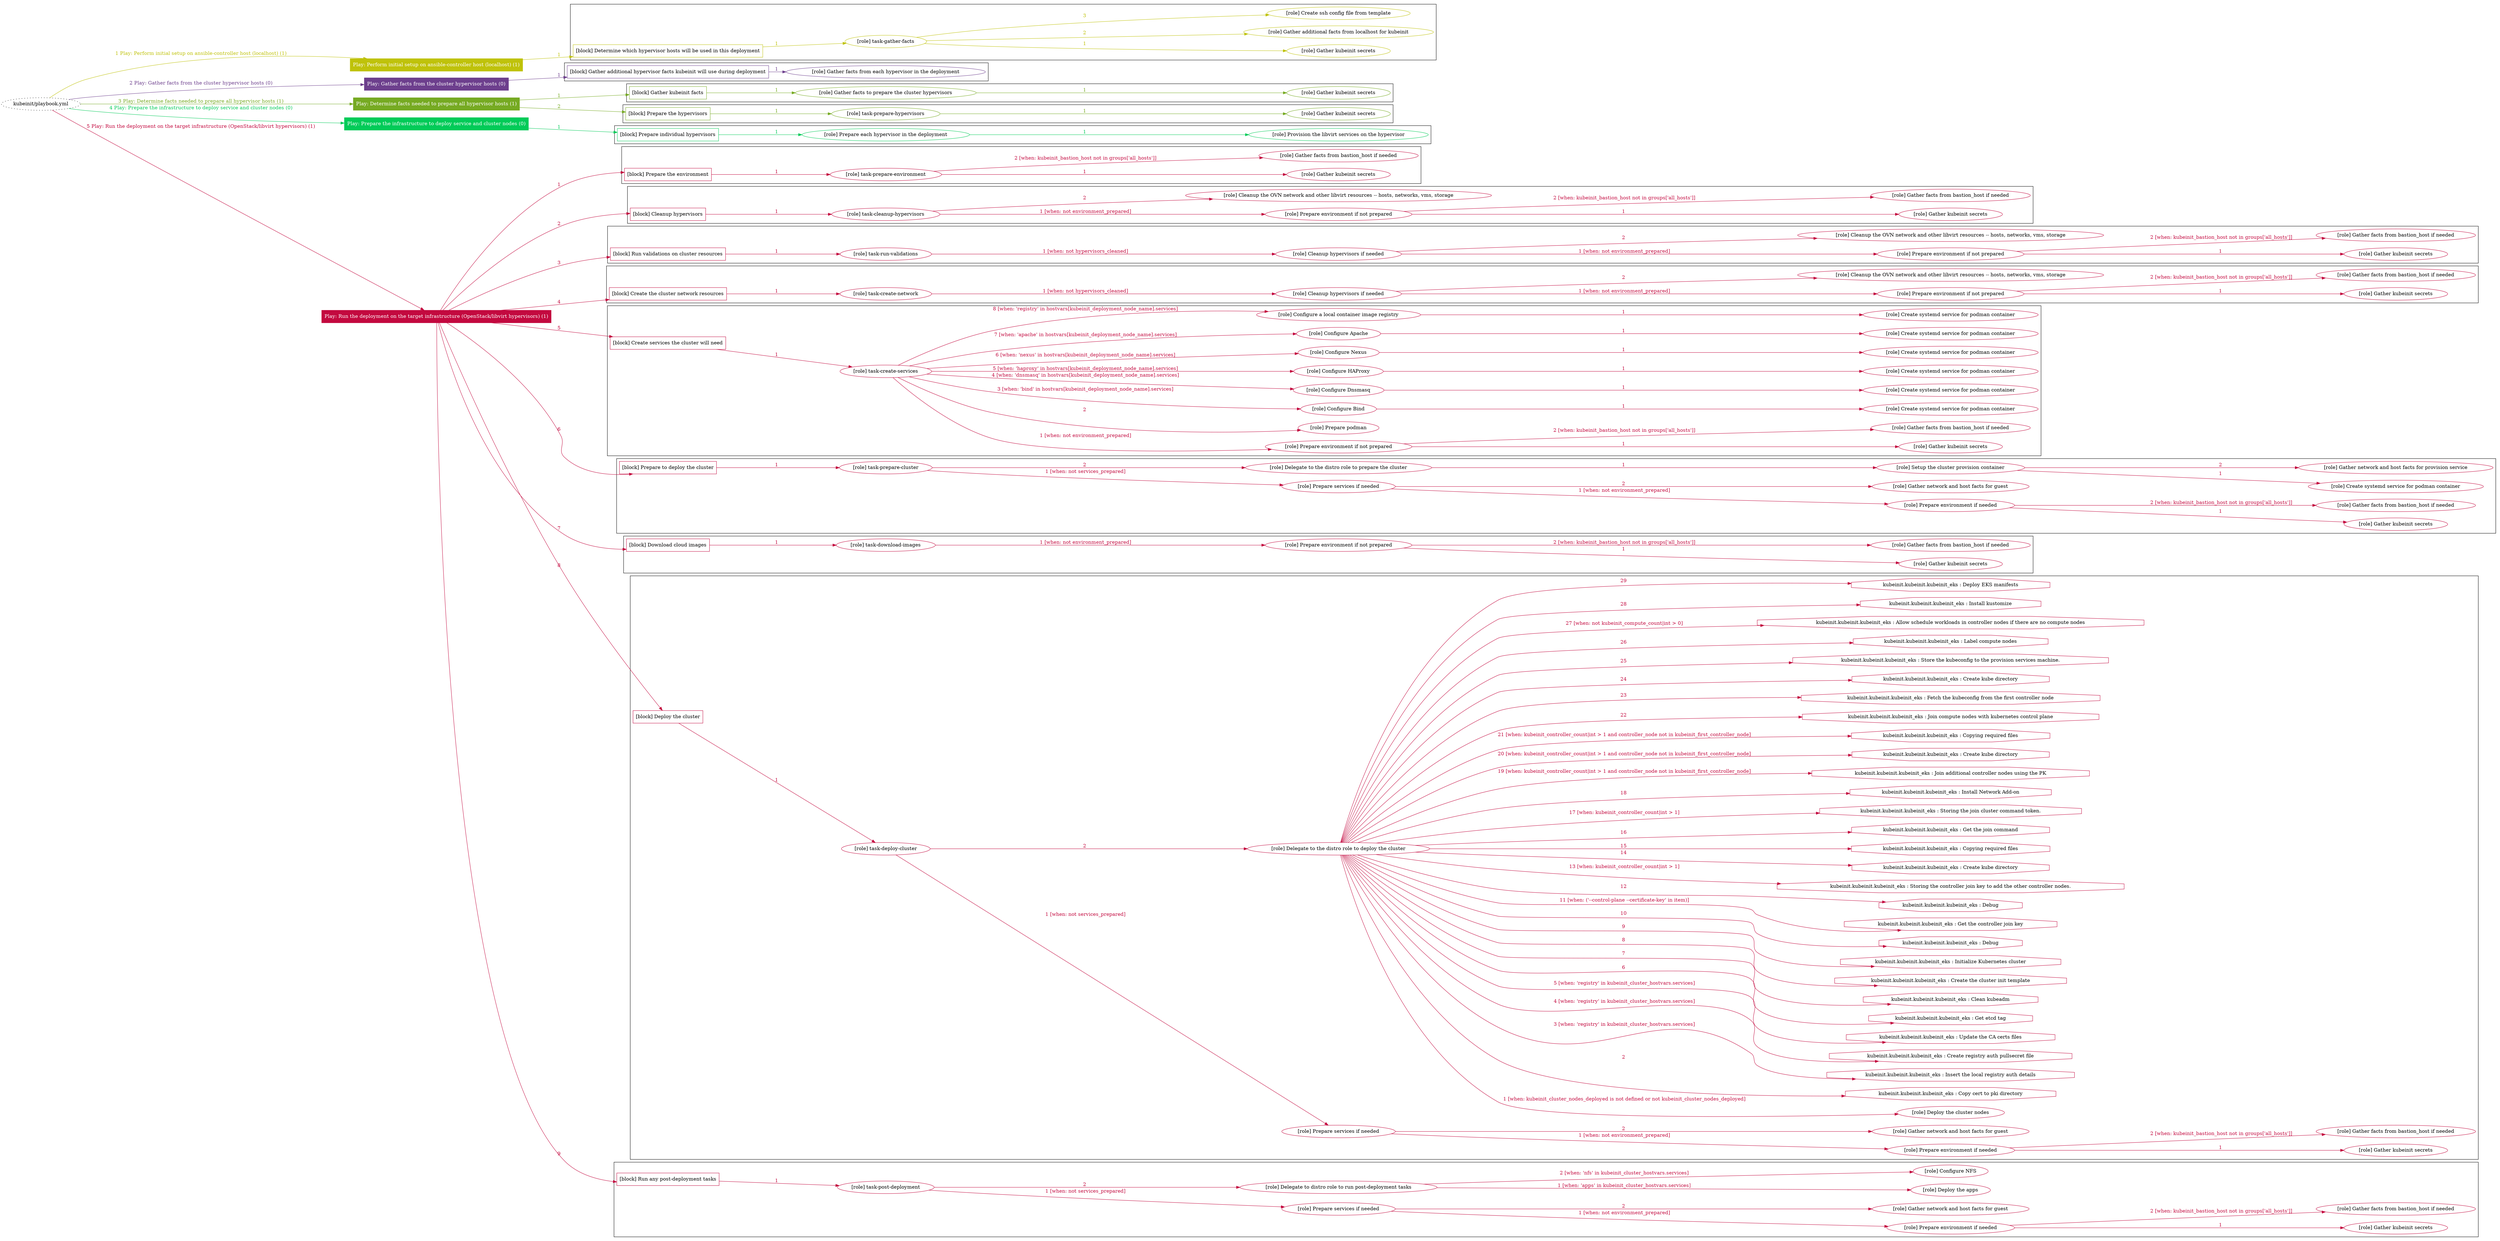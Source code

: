 digraph {
	graph [concentrate=true ordering=in rankdir=LR ratio=fill]
	edge [esep=5 sep=10]
	"kubeinit/playbook.yml" [URL="/home/runner/work/kubeinit/kubeinit/kubeinit/playbook.yml" id=playbook_1365c597 style=dotted]
	"kubeinit/playbook.yml" -> play_0b2016b4 [label="1 Play: Perform initial setup on ansible-controller host (localhost) (1)" color="#bfc20a" fontcolor="#bfc20a" id=edge_play_0b2016b4 labeltooltip="1 Play: Perform initial setup on ansible-controller host (localhost) (1)" tooltip="1 Play: Perform initial setup on ansible-controller host (localhost) (1)"]
	subgraph "Play: Perform initial setup on ansible-controller host (localhost) (1)" {
		play_0b2016b4 [label="Play: Perform initial setup on ansible-controller host (localhost) (1)" URL="/home/runner/work/kubeinit/kubeinit/kubeinit/playbook.yml" color="#bfc20a" fontcolor="#ffffff" id=play_0b2016b4 shape=box style=filled tooltip=localhost]
		play_0b2016b4 -> block_17b3330f [label=1 color="#bfc20a" fontcolor="#bfc20a" id=edge_block_17b3330f labeltooltip=1 tooltip=1]
		subgraph cluster_block_17b3330f {
			block_17b3330f [label="[block] Determine which hypervisor hosts will be used in this deployment" URL="/home/runner/work/kubeinit/kubeinit/kubeinit/playbook.yml" color="#bfc20a" id=block_17b3330f labeltooltip="Determine which hypervisor hosts will be used in this deployment" shape=box tooltip="Determine which hypervisor hosts will be used in this deployment"]
			block_17b3330f -> role_49c96821 [label="1 " color="#bfc20a" fontcolor="#bfc20a" id=edge_role_49c96821 labeltooltip="1 " tooltip="1 "]
			subgraph "task-gather-facts" {
				role_49c96821 [label="[role] task-gather-facts" URL="/home/runner/work/kubeinit/kubeinit/kubeinit/playbook.yml" color="#bfc20a" id=role_49c96821 tooltip="task-gather-facts"]
				role_49c96821 -> role_4538c03b [label="1 " color="#bfc20a" fontcolor="#bfc20a" id=edge_role_4538c03b labeltooltip="1 " tooltip="1 "]
				subgraph "Gather kubeinit secrets" {
					role_4538c03b [label="[role] Gather kubeinit secrets" URL="/home/runner/.ansible/collections/ansible_collections/kubeinit/kubeinit/roles/kubeinit_prepare/tasks/build_hypervisors_group.yml" color="#bfc20a" id=role_4538c03b tooltip="Gather kubeinit secrets"]
				}
				role_49c96821 -> role_23ed37e8 [label="2 " color="#bfc20a" fontcolor="#bfc20a" id=edge_role_23ed37e8 labeltooltip="2 " tooltip="2 "]
				subgraph "Gather additional facts from localhost for kubeinit" {
					role_23ed37e8 [label="[role] Gather additional facts from localhost for kubeinit" URL="/home/runner/.ansible/collections/ansible_collections/kubeinit/kubeinit/roles/kubeinit_prepare/tasks/build_hypervisors_group.yml" color="#bfc20a" id=role_23ed37e8 tooltip="Gather additional facts from localhost for kubeinit"]
				}
				role_49c96821 -> role_6bc95e35 [label="3 " color="#bfc20a" fontcolor="#bfc20a" id=edge_role_6bc95e35 labeltooltip="3 " tooltip="3 "]
				subgraph "Create ssh config file from template" {
					role_6bc95e35 [label="[role] Create ssh config file from template" URL="/home/runner/.ansible/collections/ansible_collections/kubeinit/kubeinit/roles/kubeinit_prepare/tasks/build_hypervisors_group.yml" color="#bfc20a" id=role_6bc95e35 tooltip="Create ssh config file from template"]
				}
			}
		}
	}
	"kubeinit/playbook.yml" -> play_21faaec8 [label="2 Play: Gather facts from the cluster hypervisor hosts (0)" color="#6d3f8d" fontcolor="#6d3f8d" id=edge_play_21faaec8 labeltooltip="2 Play: Gather facts from the cluster hypervisor hosts (0)" tooltip="2 Play: Gather facts from the cluster hypervisor hosts (0)"]
	subgraph "Play: Gather facts from the cluster hypervisor hosts (0)" {
		play_21faaec8 [label="Play: Gather facts from the cluster hypervisor hosts (0)" URL="/home/runner/work/kubeinit/kubeinit/kubeinit/playbook.yml" color="#6d3f8d" fontcolor="#ffffff" id=play_21faaec8 shape=box style=filled tooltip="Play: Gather facts from the cluster hypervisor hosts (0)"]
		play_21faaec8 -> block_39b9abfe [label=1 color="#6d3f8d" fontcolor="#6d3f8d" id=edge_block_39b9abfe labeltooltip=1 tooltip=1]
		subgraph cluster_block_39b9abfe {
			block_39b9abfe [label="[block] Gather additional hypervisor facts kubeinit will use during deployment" URL="/home/runner/work/kubeinit/kubeinit/kubeinit/playbook.yml" color="#6d3f8d" id=block_39b9abfe labeltooltip="Gather additional hypervisor facts kubeinit will use during deployment" shape=box tooltip="Gather additional hypervisor facts kubeinit will use during deployment"]
			block_39b9abfe -> role_d5a4a6d8 [label="1 " color="#6d3f8d" fontcolor="#6d3f8d" id=edge_role_d5a4a6d8 labeltooltip="1 " tooltip="1 "]
			subgraph "Gather facts from each hypervisor in the deployment" {
				role_d5a4a6d8 [label="[role] Gather facts from each hypervisor in the deployment" URL="/home/runner/work/kubeinit/kubeinit/kubeinit/playbook.yml" color="#6d3f8d" id=role_d5a4a6d8 tooltip="Gather facts from each hypervisor in the deployment"]
			}
		}
	}
	"kubeinit/playbook.yml" -> play_82fff6fd [label="3 Play: Determine facts needed to prepare all hypervisor hosts (1)" color="#76aa22" fontcolor="#76aa22" id=edge_play_82fff6fd labeltooltip="3 Play: Determine facts needed to prepare all hypervisor hosts (1)" tooltip="3 Play: Determine facts needed to prepare all hypervisor hosts (1)"]
	subgraph "Play: Determine facts needed to prepare all hypervisor hosts (1)" {
		play_82fff6fd [label="Play: Determine facts needed to prepare all hypervisor hosts (1)" URL="/home/runner/work/kubeinit/kubeinit/kubeinit/playbook.yml" color="#76aa22" fontcolor="#ffffff" id=play_82fff6fd shape=box style=filled tooltip=localhost]
		play_82fff6fd -> block_5c2c9f23 [label=1 color="#76aa22" fontcolor="#76aa22" id=edge_block_5c2c9f23 labeltooltip=1 tooltip=1]
		subgraph cluster_block_5c2c9f23 {
			block_5c2c9f23 [label="[block] Gather kubeinit facts" URL="/home/runner/work/kubeinit/kubeinit/kubeinit/playbook.yml" color="#76aa22" id=block_5c2c9f23 labeltooltip="Gather kubeinit facts" shape=box tooltip="Gather kubeinit facts"]
			block_5c2c9f23 -> role_f600d09a [label="1 " color="#76aa22" fontcolor="#76aa22" id=edge_role_f600d09a labeltooltip="1 " tooltip="1 "]
			subgraph "Gather facts to prepare the cluster hypervisors" {
				role_f600d09a [label="[role] Gather facts to prepare the cluster hypervisors" URL="/home/runner/work/kubeinit/kubeinit/kubeinit/playbook.yml" color="#76aa22" id=role_f600d09a tooltip="Gather facts to prepare the cluster hypervisors"]
				role_f600d09a -> role_3d3fd4a8 [label="1 " color="#76aa22" fontcolor="#76aa22" id=edge_role_3d3fd4a8 labeltooltip="1 " tooltip="1 "]
				subgraph "Gather kubeinit secrets" {
					role_3d3fd4a8 [label="[role] Gather kubeinit secrets" URL="/home/runner/.ansible/collections/ansible_collections/kubeinit/kubeinit/roles/kubeinit_prepare/tasks/gather_kubeinit_facts.yml" color="#76aa22" id=role_3d3fd4a8 tooltip="Gather kubeinit secrets"]
				}
			}
		}
		play_82fff6fd -> block_76ce30d2 [label=2 color="#76aa22" fontcolor="#76aa22" id=edge_block_76ce30d2 labeltooltip=2 tooltip=2]
		subgraph cluster_block_76ce30d2 {
			block_76ce30d2 [label="[block] Prepare the hypervisors" URL="/home/runner/work/kubeinit/kubeinit/kubeinit/playbook.yml" color="#76aa22" id=block_76ce30d2 labeltooltip="Prepare the hypervisors" shape=box tooltip="Prepare the hypervisors"]
			block_76ce30d2 -> role_22f5763e [label="1 " color="#76aa22" fontcolor="#76aa22" id=edge_role_22f5763e labeltooltip="1 " tooltip="1 "]
			subgraph "task-prepare-hypervisors" {
				role_22f5763e [label="[role] task-prepare-hypervisors" URL="/home/runner/work/kubeinit/kubeinit/kubeinit/playbook.yml" color="#76aa22" id=role_22f5763e tooltip="task-prepare-hypervisors"]
				role_22f5763e -> role_570ef3c1 [label="1 " color="#76aa22" fontcolor="#76aa22" id=edge_role_570ef3c1 labeltooltip="1 " tooltip="1 "]
				subgraph "Gather kubeinit secrets" {
					role_570ef3c1 [label="[role] Gather kubeinit secrets" URL="/home/runner/.ansible/collections/ansible_collections/kubeinit/kubeinit/roles/kubeinit_prepare/tasks/gather_kubeinit_facts.yml" color="#76aa22" id=role_570ef3c1 tooltip="Gather kubeinit secrets"]
				}
			}
		}
	}
	"kubeinit/playbook.yml" -> play_4353465e [label="4 Play: Prepare the infrastructure to deploy service and cluster nodes (0)" color="#01cb58" fontcolor="#01cb58" id=edge_play_4353465e labeltooltip="4 Play: Prepare the infrastructure to deploy service and cluster nodes (0)" tooltip="4 Play: Prepare the infrastructure to deploy service and cluster nodes (0)"]
	subgraph "Play: Prepare the infrastructure to deploy service and cluster nodes (0)" {
		play_4353465e [label="Play: Prepare the infrastructure to deploy service and cluster nodes (0)" URL="/home/runner/work/kubeinit/kubeinit/kubeinit/playbook.yml" color="#01cb58" fontcolor="#ffffff" id=play_4353465e shape=box style=filled tooltip="Play: Prepare the infrastructure to deploy service and cluster nodes (0)"]
		play_4353465e -> block_a78f4b32 [label=1 color="#01cb58" fontcolor="#01cb58" id=edge_block_a78f4b32 labeltooltip=1 tooltip=1]
		subgraph cluster_block_a78f4b32 {
			block_a78f4b32 [label="[block] Prepare individual hypervisors" URL="/home/runner/work/kubeinit/kubeinit/kubeinit/playbook.yml" color="#01cb58" id=block_a78f4b32 labeltooltip="Prepare individual hypervisors" shape=box tooltip="Prepare individual hypervisors"]
			block_a78f4b32 -> role_cc072eeb [label="1 " color="#01cb58" fontcolor="#01cb58" id=edge_role_cc072eeb labeltooltip="1 " tooltip="1 "]
			subgraph "Prepare each hypervisor in the deployment" {
				role_cc072eeb [label="[role] Prepare each hypervisor in the deployment" URL="/home/runner/work/kubeinit/kubeinit/kubeinit/playbook.yml" color="#01cb58" id=role_cc072eeb tooltip="Prepare each hypervisor in the deployment"]
				role_cc072eeb -> role_ba4f9524 [label="1 " color="#01cb58" fontcolor="#01cb58" id=edge_role_ba4f9524 labeltooltip="1 " tooltip="1 "]
				subgraph "Provision the libvirt services on the hypervisor" {
					role_ba4f9524 [label="[role] Provision the libvirt services on the hypervisor" URL="/home/runner/.ansible/collections/ansible_collections/kubeinit/kubeinit/roles/kubeinit_prepare/tasks/prepare_hypervisor.yml" color="#01cb58" id=role_ba4f9524 tooltip="Provision the libvirt services on the hypervisor"]
				}
			}
		}
	}
	"kubeinit/playbook.yml" -> play_94697834 [label="5 Play: Run the deployment on the target infrastructure (OpenStack/libvirt hypervisors) (1)" color="#c3093f" fontcolor="#c3093f" id=edge_play_94697834 labeltooltip="5 Play: Run the deployment on the target infrastructure (OpenStack/libvirt hypervisors) (1)" tooltip="5 Play: Run the deployment on the target infrastructure (OpenStack/libvirt hypervisors) (1)"]
	subgraph "Play: Run the deployment on the target infrastructure (OpenStack/libvirt hypervisors) (1)" {
		play_94697834 [label="Play: Run the deployment on the target infrastructure (OpenStack/libvirt hypervisors) (1)" URL="/home/runner/work/kubeinit/kubeinit/kubeinit/playbook.yml" color="#c3093f" fontcolor="#ffffff" id=play_94697834 shape=box style=filled tooltip=localhost]
		play_94697834 -> block_09bcd698 [label=1 color="#c3093f" fontcolor="#c3093f" id=edge_block_09bcd698 labeltooltip=1 tooltip=1]
		subgraph cluster_block_09bcd698 {
			block_09bcd698 [label="[block] Prepare the environment" URL="/home/runner/work/kubeinit/kubeinit/kubeinit/playbook.yml" color="#c3093f" id=block_09bcd698 labeltooltip="Prepare the environment" shape=box tooltip="Prepare the environment"]
			block_09bcd698 -> role_b4a76361 [label="1 " color="#c3093f" fontcolor="#c3093f" id=edge_role_b4a76361 labeltooltip="1 " tooltip="1 "]
			subgraph "task-prepare-environment" {
				role_b4a76361 [label="[role] task-prepare-environment" URL="/home/runner/work/kubeinit/kubeinit/kubeinit/playbook.yml" color="#c3093f" id=role_b4a76361 tooltip="task-prepare-environment"]
				role_b4a76361 -> role_643d7303 [label="1 " color="#c3093f" fontcolor="#c3093f" id=edge_role_643d7303 labeltooltip="1 " tooltip="1 "]
				subgraph "Gather kubeinit secrets" {
					role_643d7303 [label="[role] Gather kubeinit secrets" URL="/home/runner/.ansible/collections/ansible_collections/kubeinit/kubeinit/roles/kubeinit_prepare/tasks/gather_kubeinit_facts.yml" color="#c3093f" id=role_643d7303 tooltip="Gather kubeinit secrets"]
				}
				role_b4a76361 -> role_f4002a4c [label="2 [when: kubeinit_bastion_host not in groups['all_hosts']]" color="#c3093f" fontcolor="#c3093f" id=edge_role_f4002a4c labeltooltip="2 [when: kubeinit_bastion_host not in groups['all_hosts']]" tooltip="2 [when: kubeinit_bastion_host not in groups['all_hosts']]"]
				subgraph "Gather facts from bastion_host if needed" {
					role_f4002a4c [label="[role] Gather facts from bastion_host if needed" URL="/home/runner/.ansible/collections/ansible_collections/kubeinit/kubeinit/roles/kubeinit_prepare/tasks/main.yml" color="#c3093f" id=role_f4002a4c tooltip="Gather facts from bastion_host if needed"]
				}
			}
		}
		play_94697834 -> block_cdceb24a [label=2 color="#c3093f" fontcolor="#c3093f" id=edge_block_cdceb24a labeltooltip=2 tooltip=2]
		subgraph cluster_block_cdceb24a {
			block_cdceb24a [label="[block] Cleanup hypervisors" URL="/home/runner/work/kubeinit/kubeinit/kubeinit/playbook.yml" color="#c3093f" id=block_cdceb24a labeltooltip="Cleanup hypervisors" shape=box tooltip="Cleanup hypervisors"]
			block_cdceb24a -> role_5b6083a4 [label="1 " color="#c3093f" fontcolor="#c3093f" id=edge_role_5b6083a4 labeltooltip="1 " tooltip="1 "]
			subgraph "task-cleanup-hypervisors" {
				role_5b6083a4 [label="[role] task-cleanup-hypervisors" URL="/home/runner/work/kubeinit/kubeinit/kubeinit/playbook.yml" color="#c3093f" id=role_5b6083a4 tooltip="task-cleanup-hypervisors"]
				role_5b6083a4 -> role_3e7df03d [label="1 [when: not environment_prepared]" color="#c3093f" fontcolor="#c3093f" id=edge_role_3e7df03d labeltooltip="1 [when: not environment_prepared]" tooltip="1 [when: not environment_prepared]"]
				subgraph "Prepare environment if not prepared" {
					role_3e7df03d [label="[role] Prepare environment if not prepared" URL="/home/runner/.ansible/collections/ansible_collections/kubeinit/kubeinit/roles/kubeinit_libvirt/tasks/cleanup_hypervisors.yml" color="#c3093f" id=role_3e7df03d tooltip="Prepare environment if not prepared"]
					role_3e7df03d -> role_8e6f41c0 [label="1 " color="#c3093f" fontcolor="#c3093f" id=edge_role_8e6f41c0 labeltooltip="1 " tooltip="1 "]
					subgraph "Gather kubeinit secrets" {
						role_8e6f41c0 [label="[role] Gather kubeinit secrets" URL="/home/runner/.ansible/collections/ansible_collections/kubeinit/kubeinit/roles/kubeinit_prepare/tasks/gather_kubeinit_facts.yml" color="#c3093f" id=role_8e6f41c0 tooltip="Gather kubeinit secrets"]
					}
					role_3e7df03d -> role_9d2a1298 [label="2 [when: kubeinit_bastion_host not in groups['all_hosts']]" color="#c3093f" fontcolor="#c3093f" id=edge_role_9d2a1298 labeltooltip="2 [when: kubeinit_bastion_host not in groups['all_hosts']]" tooltip="2 [when: kubeinit_bastion_host not in groups['all_hosts']]"]
					subgraph "Gather facts from bastion_host if needed" {
						role_9d2a1298 [label="[role] Gather facts from bastion_host if needed" URL="/home/runner/.ansible/collections/ansible_collections/kubeinit/kubeinit/roles/kubeinit_prepare/tasks/main.yml" color="#c3093f" id=role_9d2a1298 tooltip="Gather facts from bastion_host if needed"]
					}
				}
				role_5b6083a4 -> role_70b96aeb [label="2 " color="#c3093f" fontcolor="#c3093f" id=edge_role_70b96aeb labeltooltip="2 " tooltip="2 "]
				subgraph "Cleanup the OVN network and other libvirt resources -- hosts, networks, vms, storage" {
					role_70b96aeb [label="[role] Cleanup the OVN network and other libvirt resources -- hosts, networks, vms, storage" URL="/home/runner/.ansible/collections/ansible_collections/kubeinit/kubeinit/roles/kubeinit_libvirt/tasks/cleanup_hypervisors.yml" color="#c3093f" id=role_70b96aeb tooltip="Cleanup the OVN network and other libvirt resources -- hosts, networks, vms, storage"]
				}
			}
		}
		play_94697834 -> block_f27551d4 [label=3 color="#c3093f" fontcolor="#c3093f" id=edge_block_f27551d4 labeltooltip=3 tooltip=3]
		subgraph cluster_block_f27551d4 {
			block_f27551d4 [label="[block] Run validations on cluster resources" URL="/home/runner/work/kubeinit/kubeinit/kubeinit/playbook.yml" color="#c3093f" id=block_f27551d4 labeltooltip="Run validations on cluster resources" shape=box tooltip="Run validations on cluster resources"]
			block_f27551d4 -> role_a32d9aec [label="1 " color="#c3093f" fontcolor="#c3093f" id=edge_role_a32d9aec labeltooltip="1 " tooltip="1 "]
			subgraph "task-run-validations" {
				role_a32d9aec [label="[role] task-run-validations" URL="/home/runner/work/kubeinit/kubeinit/kubeinit/playbook.yml" color="#c3093f" id=role_a32d9aec tooltip="task-run-validations"]
				role_a32d9aec -> role_158f0996 [label="1 [when: not hypervisors_cleaned]" color="#c3093f" fontcolor="#c3093f" id=edge_role_158f0996 labeltooltip="1 [when: not hypervisors_cleaned]" tooltip="1 [when: not hypervisors_cleaned]"]
				subgraph "Cleanup hypervisors if needed" {
					role_158f0996 [label="[role] Cleanup hypervisors if needed" URL="/home/runner/.ansible/collections/ansible_collections/kubeinit/kubeinit/roles/kubeinit_validations/tasks/main.yml" color="#c3093f" id=role_158f0996 tooltip="Cleanup hypervisors if needed"]
					role_158f0996 -> role_fc66b330 [label="1 [when: not environment_prepared]" color="#c3093f" fontcolor="#c3093f" id=edge_role_fc66b330 labeltooltip="1 [when: not environment_prepared]" tooltip="1 [when: not environment_prepared]"]
					subgraph "Prepare environment if not prepared" {
						role_fc66b330 [label="[role] Prepare environment if not prepared" URL="/home/runner/.ansible/collections/ansible_collections/kubeinit/kubeinit/roles/kubeinit_libvirt/tasks/cleanup_hypervisors.yml" color="#c3093f" id=role_fc66b330 tooltip="Prepare environment if not prepared"]
						role_fc66b330 -> role_74961053 [label="1 " color="#c3093f" fontcolor="#c3093f" id=edge_role_74961053 labeltooltip="1 " tooltip="1 "]
						subgraph "Gather kubeinit secrets" {
							role_74961053 [label="[role] Gather kubeinit secrets" URL="/home/runner/.ansible/collections/ansible_collections/kubeinit/kubeinit/roles/kubeinit_prepare/tasks/gather_kubeinit_facts.yml" color="#c3093f" id=role_74961053 tooltip="Gather kubeinit secrets"]
						}
						role_fc66b330 -> role_1865552f [label="2 [when: kubeinit_bastion_host not in groups['all_hosts']]" color="#c3093f" fontcolor="#c3093f" id=edge_role_1865552f labeltooltip="2 [when: kubeinit_bastion_host not in groups['all_hosts']]" tooltip="2 [when: kubeinit_bastion_host not in groups['all_hosts']]"]
						subgraph "Gather facts from bastion_host if needed" {
							role_1865552f [label="[role] Gather facts from bastion_host if needed" URL="/home/runner/.ansible/collections/ansible_collections/kubeinit/kubeinit/roles/kubeinit_prepare/tasks/main.yml" color="#c3093f" id=role_1865552f tooltip="Gather facts from bastion_host if needed"]
						}
					}
					role_158f0996 -> role_a345483f [label="2 " color="#c3093f" fontcolor="#c3093f" id=edge_role_a345483f labeltooltip="2 " tooltip="2 "]
					subgraph "Cleanup the OVN network and other libvirt resources -- hosts, networks, vms, storage" {
						role_a345483f [label="[role] Cleanup the OVN network and other libvirt resources -- hosts, networks, vms, storage" URL="/home/runner/.ansible/collections/ansible_collections/kubeinit/kubeinit/roles/kubeinit_libvirt/tasks/cleanup_hypervisors.yml" color="#c3093f" id=role_a345483f tooltip="Cleanup the OVN network and other libvirt resources -- hosts, networks, vms, storage"]
					}
				}
			}
		}
		play_94697834 -> block_51cdb521 [label=4 color="#c3093f" fontcolor="#c3093f" id=edge_block_51cdb521 labeltooltip=4 tooltip=4]
		subgraph cluster_block_51cdb521 {
			block_51cdb521 [label="[block] Create the cluster network resources" URL="/home/runner/work/kubeinit/kubeinit/kubeinit/playbook.yml" color="#c3093f" id=block_51cdb521 labeltooltip="Create the cluster network resources" shape=box tooltip="Create the cluster network resources"]
			block_51cdb521 -> role_c78c7cd2 [label="1 " color="#c3093f" fontcolor="#c3093f" id=edge_role_c78c7cd2 labeltooltip="1 " tooltip="1 "]
			subgraph "task-create-network" {
				role_c78c7cd2 [label="[role] task-create-network" URL="/home/runner/work/kubeinit/kubeinit/kubeinit/playbook.yml" color="#c3093f" id=role_c78c7cd2 tooltip="task-create-network"]
				role_c78c7cd2 -> role_58d6efa3 [label="1 [when: not hypervisors_cleaned]" color="#c3093f" fontcolor="#c3093f" id=edge_role_58d6efa3 labeltooltip="1 [when: not hypervisors_cleaned]" tooltip="1 [when: not hypervisors_cleaned]"]
				subgraph "Cleanup hypervisors if needed" {
					role_58d6efa3 [label="[role] Cleanup hypervisors if needed" URL="/home/runner/.ansible/collections/ansible_collections/kubeinit/kubeinit/roles/kubeinit_libvirt/tasks/create_network.yml" color="#c3093f" id=role_58d6efa3 tooltip="Cleanup hypervisors if needed"]
					role_58d6efa3 -> role_de951cd3 [label="1 [when: not environment_prepared]" color="#c3093f" fontcolor="#c3093f" id=edge_role_de951cd3 labeltooltip="1 [when: not environment_prepared]" tooltip="1 [when: not environment_prepared]"]
					subgraph "Prepare environment if not prepared" {
						role_de951cd3 [label="[role] Prepare environment if not prepared" URL="/home/runner/.ansible/collections/ansible_collections/kubeinit/kubeinit/roles/kubeinit_libvirt/tasks/cleanup_hypervisors.yml" color="#c3093f" id=role_de951cd3 tooltip="Prepare environment if not prepared"]
						role_de951cd3 -> role_8bf0a376 [label="1 " color="#c3093f" fontcolor="#c3093f" id=edge_role_8bf0a376 labeltooltip="1 " tooltip="1 "]
						subgraph "Gather kubeinit secrets" {
							role_8bf0a376 [label="[role] Gather kubeinit secrets" URL="/home/runner/.ansible/collections/ansible_collections/kubeinit/kubeinit/roles/kubeinit_prepare/tasks/gather_kubeinit_facts.yml" color="#c3093f" id=role_8bf0a376 tooltip="Gather kubeinit secrets"]
						}
						role_de951cd3 -> role_e2973e3e [label="2 [when: kubeinit_bastion_host not in groups['all_hosts']]" color="#c3093f" fontcolor="#c3093f" id=edge_role_e2973e3e labeltooltip="2 [when: kubeinit_bastion_host not in groups['all_hosts']]" tooltip="2 [when: kubeinit_bastion_host not in groups['all_hosts']]"]
						subgraph "Gather facts from bastion_host if needed" {
							role_e2973e3e [label="[role] Gather facts from bastion_host if needed" URL="/home/runner/.ansible/collections/ansible_collections/kubeinit/kubeinit/roles/kubeinit_prepare/tasks/main.yml" color="#c3093f" id=role_e2973e3e tooltip="Gather facts from bastion_host if needed"]
						}
					}
					role_58d6efa3 -> role_22681de1 [label="2 " color="#c3093f" fontcolor="#c3093f" id=edge_role_22681de1 labeltooltip="2 " tooltip="2 "]
					subgraph "Cleanup the OVN network and other libvirt resources -- hosts, networks, vms, storage" {
						role_22681de1 [label="[role] Cleanup the OVN network and other libvirt resources -- hosts, networks, vms, storage" URL="/home/runner/.ansible/collections/ansible_collections/kubeinit/kubeinit/roles/kubeinit_libvirt/tasks/cleanup_hypervisors.yml" color="#c3093f" id=role_22681de1 tooltip="Cleanup the OVN network and other libvirt resources -- hosts, networks, vms, storage"]
					}
				}
			}
		}
		play_94697834 -> block_dad0f4ed [label=5 color="#c3093f" fontcolor="#c3093f" id=edge_block_dad0f4ed labeltooltip=5 tooltip=5]
		subgraph cluster_block_dad0f4ed {
			block_dad0f4ed [label="[block] Create services the cluster will need" URL="/home/runner/work/kubeinit/kubeinit/kubeinit/playbook.yml" color="#c3093f" id=block_dad0f4ed labeltooltip="Create services the cluster will need" shape=box tooltip="Create services the cluster will need"]
			block_dad0f4ed -> role_0c12a5d4 [label="1 " color="#c3093f" fontcolor="#c3093f" id=edge_role_0c12a5d4 labeltooltip="1 " tooltip="1 "]
			subgraph "task-create-services" {
				role_0c12a5d4 [label="[role] task-create-services" URL="/home/runner/work/kubeinit/kubeinit/kubeinit/playbook.yml" color="#c3093f" id=role_0c12a5d4 tooltip="task-create-services"]
				role_0c12a5d4 -> role_a6ccbeea [label="1 [when: not environment_prepared]" color="#c3093f" fontcolor="#c3093f" id=edge_role_a6ccbeea labeltooltip="1 [when: not environment_prepared]" tooltip="1 [when: not environment_prepared]"]
				subgraph "Prepare environment if not prepared" {
					role_a6ccbeea [label="[role] Prepare environment if not prepared" URL="/home/runner/.ansible/collections/ansible_collections/kubeinit/kubeinit/roles/kubeinit_services/tasks/main.yml" color="#c3093f" id=role_a6ccbeea tooltip="Prepare environment if not prepared"]
					role_a6ccbeea -> role_6f7454fe [label="1 " color="#c3093f" fontcolor="#c3093f" id=edge_role_6f7454fe labeltooltip="1 " tooltip="1 "]
					subgraph "Gather kubeinit secrets" {
						role_6f7454fe [label="[role] Gather kubeinit secrets" URL="/home/runner/.ansible/collections/ansible_collections/kubeinit/kubeinit/roles/kubeinit_prepare/tasks/gather_kubeinit_facts.yml" color="#c3093f" id=role_6f7454fe tooltip="Gather kubeinit secrets"]
					}
					role_a6ccbeea -> role_f47f7c47 [label="2 [when: kubeinit_bastion_host not in groups['all_hosts']]" color="#c3093f" fontcolor="#c3093f" id=edge_role_f47f7c47 labeltooltip="2 [when: kubeinit_bastion_host not in groups['all_hosts']]" tooltip="2 [when: kubeinit_bastion_host not in groups['all_hosts']]"]
					subgraph "Gather facts from bastion_host if needed" {
						role_f47f7c47 [label="[role] Gather facts from bastion_host if needed" URL="/home/runner/.ansible/collections/ansible_collections/kubeinit/kubeinit/roles/kubeinit_prepare/tasks/main.yml" color="#c3093f" id=role_f47f7c47 tooltip="Gather facts from bastion_host if needed"]
					}
				}
				role_0c12a5d4 -> role_b20f3508 [label="2 " color="#c3093f" fontcolor="#c3093f" id=edge_role_b20f3508 labeltooltip="2 " tooltip="2 "]
				subgraph "Prepare podman" {
					role_b20f3508 [label="[role] Prepare podman" URL="/home/runner/.ansible/collections/ansible_collections/kubeinit/kubeinit/roles/kubeinit_services/tasks/00_create_service_pod.yml" color="#c3093f" id=role_b20f3508 tooltip="Prepare podman"]
				}
				role_0c12a5d4 -> role_918221b3 [label="3 [when: 'bind' in hostvars[kubeinit_deployment_node_name].services]" color="#c3093f" fontcolor="#c3093f" id=edge_role_918221b3 labeltooltip="3 [when: 'bind' in hostvars[kubeinit_deployment_node_name].services]" tooltip="3 [when: 'bind' in hostvars[kubeinit_deployment_node_name].services]"]
				subgraph "Configure Bind" {
					role_918221b3 [label="[role] Configure Bind" URL="/home/runner/.ansible/collections/ansible_collections/kubeinit/kubeinit/roles/kubeinit_services/tasks/start_services_containers.yml" color="#c3093f" id=role_918221b3 tooltip="Configure Bind"]
					role_918221b3 -> role_f55b18db [label="1 " color="#c3093f" fontcolor="#c3093f" id=edge_role_f55b18db labeltooltip="1 " tooltip="1 "]
					subgraph "Create systemd service for podman container" {
						role_f55b18db [label="[role] Create systemd service for podman container" URL="/home/runner/.ansible/collections/ansible_collections/kubeinit/kubeinit/roles/kubeinit_bind/tasks/main.yml" color="#c3093f" id=role_f55b18db tooltip="Create systemd service for podman container"]
					}
				}
				role_0c12a5d4 -> role_c3699111 [label="4 [when: 'dnsmasq' in hostvars[kubeinit_deployment_node_name].services]" color="#c3093f" fontcolor="#c3093f" id=edge_role_c3699111 labeltooltip="4 [when: 'dnsmasq' in hostvars[kubeinit_deployment_node_name].services]" tooltip="4 [when: 'dnsmasq' in hostvars[kubeinit_deployment_node_name].services]"]
				subgraph "Configure Dnsmasq" {
					role_c3699111 [label="[role] Configure Dnsmasq" URL="/home/runner/.ansible/collections/ansible_collections/kubeinit/kubeinit/roles/kubeinit_services/tasks/start_services_containers.yml" color="#c3093f" id=role_c3699111 tooltip="Configure Dnsmasq"]
					role_c3699111 -> role_07000d15 [label="1 " color="#c3093f" fontcolor="#c3093f" id=edge_role_07000d15 labeltooltip="1 " tooltip="1 "]
					subgraph "Create systemd service for podman container" {
						role_07000d15 [label="[role] Create systemd service for podman container" URL="/home/runner/.ansible/collections/ansible_collections/kubeinit/kubeinit/roles/kubeinit_dnsmasq/tasks/main.yml" color="#c3093f" id=role_07000d15 tooltip="Create systemd service for podman container"]
					}
				}
				role_0c12a5d4 -> role_a783e19a [label="5 [when: 'haproxy' in hostvars[kubeinit_deployment_node_name].services]" color="#c3093f" fontcolor="#c3093f" id=edge_role_a783e19a labeltooltip="5 [when: 'haproxy' in hostvars[kubeinit_deployment_node_name].services]" tooltip="5 [when: 'haproxy' in hostvars[kubeinit_deployment_node_name].services]"]
				subgraph "Configure HAProxy" {
					role_a783e19a [label="[role] Configure HAProxy" URL="/home/runner/.ansible/collections/ansible_collections/kubeinit/kubeinit/roles/kubeinit_services/tasks/start_services_containers.yml" color="#c3093f" id=role_a783e19a tooltip="Configure HAProxy"]
					role_a783e19a -> role_b4fc24d6 [label="1 " color="#c3093f" fontcolor="#c3093f" id=edge_role_b4fc24d6 labeltooltip="1 " tooltip="1 "]
					subgraph "Create systemd service for podman container" {
						role_b4fc24d6 [label="[role] Create systemd service for podman container" URL="/home/runner/.ansible/collections/ansible_collections/kubeinit/kubeinit/roles/kubeinit_haproxy/tasks/main.yml" color="#c3093f" id=role_b4fc24d6 tooltip="Create systemd service for podman container"]
					}
				}
				role_0c12a5d4 -> role_9d2bf6fa [label="6 [when: 'nexus' in hostvars[kubeinit_deployment_node_name].services]" color="#c3093f" fontcolor="#c3093f" id=edge_role_9d2bf6fa labeltooltip="6 [when: 'nexus' in hostvars[kubeinit_deployment_node_name].services]" tooltip="6 [when: 'nexus' in hostvars[kubeinit_deployment_node_name].services]"]
				subgraph "Configure Nexus" {
					role_9d2bf6fa [label="[role] Configure Nexus" URL="/home/runner/.ansible/collections/ansible_collections/kubeinit/kubeinit/roles/kubeinit_services/tasks/start_services_containers.yml" color="#c3093f" id=role_9d2bf6fa tooltip="Configure Nexus"]
					role_9d2bf6fa -> role_00ac407e [label="1 " color="#c3093f" fontcolor="#c3093f" id=edge_role_00ac407e labeltooltip="1 " tooltip="1 "]
					subgraph "Create systemd service for podman container" {
						role_00ac407e [label="[role] Create systemd service for podman container" URL="/home/runner/.ansible/collections/ansible_collections/kubeinit/kubeinit/roles/kubeinit_nexus/tasks/main.yml" color="#c3093f" id=role_00ac407e tooltip="Create systemd service for podman container"]
					}
				}
				role_0c12a5d4 -> role_fd439b1e [label="7 [when: 'apache' in hostvars[kubeinit_deployment_node_name].services]" color="#c3093f" fontcolor="#c3093f" id=edge_role_fd439b1e labeltooltip="7 [when: 'apache' in hostvars[kubeinit_deployment_node_name].services]" tooltip="7 [when: 'apache' in hostvars[kubeinit_deployment_node_name].services]"]
				subgraph "Configure Apache" {
					role_fd439b1e [label="[role] Configure Apache" URL="/home/runner/.ansible/collections/ansible_collections/kubeinit/kubeinit/roles/kubeinit_services/tasks/start_services_containers.yml" color="#c3093f" id=role_fd439b1e tooltip="Configure Apache"]
					role_fd439b1e -> role_692c58ad [label="1 " color="#c3093f" fontcolor="#c3093f" id=edge_role_692c58ad labeltooltip="1 " tooltip="1 "]
					subgraph "Create systemd service for podman container" {
						role_692c58ad [label="[role] Create systemd service for podman container" URL="/home/runner/.ansible/collections/ansible_collections/kubeinit/kubeinit/roles/kubeinit_apache/tasks/main.yml" color="#c3093f" id=role_692c58ad tooltip="Create systemd service for podman container"]
					}
				}
				role_0c12a5d4 -> role_752d6c7c [label="8 [when: 'registry' in hostvars[kubeinit_deployment_node_name].services]" color="#c3093f" fontcolor="#c3093f" id=edge_role_752d6c7c labeltooltip="8 [when: 'registry' in hostvars[kubeinit_deployment_node_name].services]" tooltip="8 [when: 'registry' in hostvars[kubeinit_deployment_node_name].services]"]
				subgraph "Configure a local container image registry" {
					role_752d6c7c [label="[role] Configure a local container image registry" URL="/home/runner/.ansible/collections/ansible_collections/kubeinit/kubeinit/roles/kubeinit_services/tasks/start_services_containers.yml" color="#c3093f" id=role_752d6c7c tooltip="Configure a local container image registry"]
					role_752d6c7c -> role_c5e32c79 [label="1 " color="#c3093f" fontcolor="#c3093f" id=edge_role_c5e32c79 labeltooltip="1 " tooltip="1 "]
					subgraph "Create systemd service for podman container" {
						role_c5e32c79 [label="[role] Create systemd service for podman container" URL="/home/runner/.ansible/collections/ansible_collections/kubeinit/kubeinit/roles/kubeinit_registry/tasks/main.yml" color="#c3093f" id=role_c5e32c79 tooltip="Create systemd service for podman container"]
					}
				}
			}
		}
		play_94697834 -> block_c65e75e9 [label=6 color="#c3093f" fontcolor="#c3093f" id=edge_block_c65e75e9 labeltooltip=6 tooltip=6]
		subgraph cluster_block_c65e75e9 {
			block_c65e75e9 [label="[block] Prepare to deploy the cluster" URL="/home/runner/work/kubeinit/kubeinit/kubeinit/playbook.yml" color="#c3093f" id=block_c65e75e9 labeltooltip="Prepare to deploy the cluster" shape=box tooltip="Prepare to deploy the cluster"]
			block_c65e75e9 -> role_4a33be60 [label="1 " color="#c3093f" fontcolor="#c3093f" id=edge_role_4a33be60 labeltooltip="1 " tooltip="1 "]
			subgraph "task-prepare-cluster" {
				role_4a33be60 [label="[role] task-prepare-cluster" URL="/home/runner/work/kubeinit/kubeinit/kubeinit/playbook.yml" color="#c3093f" id=role_4a33be60 tooltip="task-prepare-cluster"]
				role_4a33be60 -> role_9ecd2cd6 [label="1 [when: not services_prepared]" color="#c3093f" fontcolor="#c3093f" id=edge_role_9ecd2cd6 labeltooltip="1 [when: not services_prepared]" tooltip="1 [when: not services_prepared]"]
				subgraph "Prepare services if needed" {
					role_9ecd2cd6 [label="[role] Prepare services if needed" URL="/home/runner/.ansible/collections/ansible_collections/kubeinit/kubeinit/roles/kubeinit_prepare/tasks/prepare_cluster.yml" color="#c3093f" id=role_9ecd2cd6 tooltip="Prepare services if needed"]
					role_9ecd2cd6 -> role_6d90233c [label="1 [when: not environment_prepared]" color="#c3093f" fontcolor="#c3093f" id=edge_role_6d90233c labeltooltip="1 [when: not environment_prepared]" tooltip="1 [when: not environment_prepared]"]
					subgraph "Prepare environment if needed" {
						role_6d90233c [label="[role] Prepare environment if needed" URL="/home/runner/.ansible/collections/ansible_collections/kubeinit/kubeinit/roles/kubeinit_services/tasks/prepare_services.yml" color="#c3093f" id=role_6d90233c tooltip="Prepare environment if needed"]
						role_6d90233c -> role_d9fad549 [label="1 " color="#c3093f" fontcolor="#c3093f" id=edge_role_d9fad549 labeltooltip="1 " tooltip="1 "]
						subgraph "Gather kubeinit secrets" {
							role_d9fad549 [label="[role] Gather kubeinit secrets" URL="/home/runner/.ansible/collections/ansible_collections/kubeinit/kubeinit/roles/kubeinit_prepare/tasks/gather_kubeinit_facts.yml" color="#c3093f" id=role_d9fad549 tooltip="Gather kubeinit secrets"]
						}
						role_6d90233c -> role_cf7ec2f4 [label="2 [when: kubeinit_bastion_host not in groups['all_hosts']]" color="#c3093f" fontcolor="#c3093f" id=edge_role_cf7ec2f4 labeltooltip="2 [when: kubeinit_bastion_host not in groups['all_hosts']]" tooltip="2 [when: kubeinit_bastion_host not in groups['all_hosts']]"]
						subgraph "Gather facts from bastion_host if needed" {
							role_cf7ec2f4 [label="[role] Gather facts from bastion_host if needed" URL="/home/runner/.ansible/collections/ansible_collections/kubeinit/kubeinit/roles/kubeinit_prepare/tasks/main.yml" color="#c3093f" id=role_cf7ec2f4 tooltip="Gather facts from bastion_host if needed"]
						}
					}
					role_9ecd2cd6 -> role_2f89cdbb [label="2 " color="#c3093f" fontcolor="#c3093f" id=edge_role_2f89cdbb labeltooltip="2 " tooltip="2 "]
					subgraph "Gather network and host facts for guest" {
						role_2f89cdbb [label="[role] Gather network and host facts for guest" URL="/home/runner/.ansible/collections/ansible_collections/kubeinit/kubeinit/roles/kubeinit_services/tasks/prepare_services.yml" color="#c3093f" id=role_2f89cdbb tooltip="Gather network and host facts for guest"]
					}
				}
				role_4a33be60 -> role_51dd5608 [label="2 " color="#c3093f" fontcolor="#c3093f" id=edge_role_51dd5608 labeltooltip="2 " tooltip="2 "]
				subgraph "Delegate to the distro role to prepare the cluster" {
					role_51dd5608 [label="[role] Delegate to the distro role to prepare the cluster" URL="/home/runner/.ansible/collections/ansible_collections/kubeinit/kubeinit/roles/kubeinit_prepare/tasks/prepare_cluster.yml" color="#c3093f" id=role_51dd5608 tooltip="Delegate to the distro role to prepare the cluster"]
					role_51dd5608 -> role_2f481e6a [label="1 " color="#c3093f" fontcolor="#c3093f" id=edge_role_2f481e6a labeltooltip="1 " tooltip="1 "]
					subgraph "Setup the cluster provision container" {
						role_2f481e6a [label="[role] Setup the cluster provision container" URL="/home/runner/.ansible/collections/ansible_collections/kubeinit/kubeinit/roles/kubeinit_eks/tasks/prepare_cluster.yml" color="#c3093f" id=role_2f481e6a tooltip="Setup the cluster provision container"]
						role_2f481e6a -> role_e8112dfd [label="1 " color="#c3093f" fontcolor="#c3093f" id=edge_role_e8112dfd labeltooltip="1 " tooltip="1 "]
						subgraph "Create systemd service for podman container" {
							role_e8112dfd [label="[role] Create systemd service for podman container" URL="/home/runner/.ansible/collections/ansible_collections/kubeinit/kubeinit/roles/kubeinit_services/tasks/create_provision_container.yml" color="#c3093f" id=role_e8112dfd tooltip="Create systemd service for podman container"]
						}
						role_2f481e6a -> role_a4088395 [label="2 " color="#c3093f" fontcolor="#c3093f" id=edge_role_a4088395 labeltooltip="2 " tooltip="2 "]
						subgraph "Gather network and host facts for provision service" {
							role_a4088395 [label="[role] Gather network and host facts for provision service" URL="/home/runner/.ansible/collections/ansible_collections/kubeinit/kubeinit/roles/kubeinit_services/tasks/create_provision_container.yml" color="#c3093f" id=role_a4088395 tooltip="Gather network and host facts for provision service"]
						}
					}
				}
			}
		}
		play_94697834 -> block_d1005438 [label=7 color="#c3093f" fontcolor="#c3093f" id=edge_block_d1005438 labeltooltip=7 tooltip=7]
		subgraph cluster_block_d1005438 {
			block_d1005438 [label="[block] Download cloud images" URL="/home/runner/work/kubeinit/kubeinit/kubeinit/playbook.yml" color="#c3093f" id=block_d1005438 labeltooltip="Download cloud images" shape=box tooltip="Download cloud images"]
			block_d1005438 -> role_864ae8cc [label="1 " color="#c3093f" fontcolor="#c3093f" id=edge_role_864ae8cc labeltooltip="1 " tooltip="1 "]
			subgraph "task-download-images" {
				role_864ae8cc [label="[role] task-download-images" URL="/home/runner/work/kubeinit/kubeinit/kubeinit/playbook.yml" color="#c3093f" id=role_864ae8cc tooltip="task-download-images"]
				role_864ae8cc -> role_e446c9d7 [label="1 [when: not environment_prepared]" color="#c3093f" fontcolor="#c3093f" id=edge_role_e446c9d7 labeltooltip="1 [when: not environment_prepared]" tooltip="1 [when: not environment_prepared]"]
				subgraph "Prepare environment if not prepared" {
					role_e446c9d7 [label="[role] Prepare environment if not prepared" URL="/home/runner/.ansible/collections/ansible_collections/kubeinit/kubeinit/roles/kubeinit_libvirt/tasks/download_cloud_images.yml" color="#c3093f" id=role_e446c9d7 tooltip="Prepare environment if not prepared"]
					role_e446c9d7 -> role_3b5f6f40 [label="1 " color="#c3093f" fontcolor="#c3093f" id=edge_role_3b5f6f40 labeltooltip="1 " tooltip="1 "]
					subgraph "Gather kubeinit secrets" {
						role_3b5f6f40 [label="[role] Gather kubeinit secrets" URL="/home/runner/.ansible/collections/ansible_collections/kubeinit/kubeinit/roles/kubeinit_prepare/tasks/gather_kubeinit_facts.yml" color="#c3093f" id=role_3b5f6f40 tooltip="Gather kubeinit secrets"]
					}
					role_e446c9d7 -> role_77559dca [label="2 [when: kubeinit_bastion_host not in groups['all_hosts']]" color="#c3093f" fontcolor="#c3093f" id=edge_role_77559dca labeltooltip="2 [when: kubeinit_bastion_host not in groups['all_hosts']]" tooltip="2 [when: kubeinit_bastion_host not in groups['all_hosts']]"]
					subgraph "Gather facts from bastion_host if needed" {
						role_77559dca [label="[role] Gather facts from bastion_host if needed" URL="/home/runner/.ansible/collections/ansible_collections/kubeinit/kubeinit/roles/kubeinit_prepare/tasks/main.yml" color="#c3093f" id=role_77559dca tooltip="Gather facts from bastion_host if needed"]
					}
				}
			}
		}
		play_94697834 -> block_58b9109b [label=8 color="#c3093f" fontcolor="#c3093f" id=edge_block_58b9109b labeltooltip=8 tooltip=8]
		subgraph cluster_block_58b9109b {
			block_58b9109b [label="[block] Deploy the cluster" URL="/home/runner/work/kubeinit/kubeinit/kubeinit/playbook.yml" color="#c3093f" id=block_58b9109b labeltooltip="Deploy the cluster" shape=box tooltip="Deploy the cluster"]
			block_58b9109b -> role_22de0371 [label="1 " color="#c3093f" fontcolor="#c3093f" id=edge_role_22de0371 labeltooltip="1 " tooltip="1 "]
			subgraph "task-deploy-cluster" {
				role_22de0371 [label="[role] task-deploy-cluster" URL="/home/runner/work/kubeinit/kubeinit/kubeinit/playbook.yml" color="#c3093f" id=role_22de0371 tooltip="task-deploy-cluster"]
				role_22de0371 -> role_eac033c3 [label="1 [when: not services_prepared]" color="#c3093f" fontcolor="#c3093f" id=edge_role_eac033c3 labeltooltip="1 [when: not services_prepared]" tooltip="1 [when: not services_prepared]"]
				subgraph "Prepare services if needed" {
					role_eac033c3 [label="[role] Prepare services if needed" URL="/home/runner/.ansible/collections/ansible_collections/kubeinit/kubeinit/roles/kubeinit_prepare/tasks/deploy_cluster.yml" color="#c3093f" id=role_eac033c3 tooltip="Prepare services if needed"]
					role_eac033c3 -> role_791bebfd [label="1 [when: not environment_prepared]" color="#c3093f" fontcolor="#c3093f" id=edge_role_791bebfd labeltooltip="1 [when: not environment_prepared]" tooltip="1 [when: not environment_prepared]"]
					subgraph "Prepare environment if needed" {
						role_791bebfd [label="[role] Prepare environment if needed" URL="/home/runner/.ansible/collections/ansible_collections/kubeinit/kubeinit/roles/kubeinit_services/tasks/prepare_services.yml" color="#c3093f" id=role_791bebfd tooltip="Prepare environment if needed"]
						role_791bebfd -> role_0c1eded2 [label="1 " color="#c3093f" fontcolor="#c3093f" id=edge_role_0c1eded2 labeltooltip="1 " tooltip="1 "]
						subgraph "Gather kubeinit secrets" {
							role_0c1eded2 [label="[role] Gather kubeinit secrets" URL="/home/runner/.ansible/collections/ansible_collections/kubeinit/kubeinit/roles/kubeinit_prepare/tasks/gather_kubeinit_facts.yml" color="#c3093f" id=role_0c1eded2 tooltip="Gather kubeinit secrets"]
						}
						role_791bebfd -> role_1efc3e20 [label="2 [when: kubeinit_bastion_host not in groups['all_hosts']]" color="#c3093f" fontcolor="#c3093f" id=edge_role_1efc3e20 labeltooltip="2 [when: kubeinit_bastion_host not in groups['all_hosts']]" tooltip="2 [when: kubeinit_bastion_host not in groups['all_hosts']]"]
						subgraph "Gather facts from bastion_host if needed" {
							role_1efc3e20 [label="[role] Gather facts from bastion_host if needed" URL="/home/runner/.ansible/collections/ansible_collections/kubeinit/kubeinit/roles/kubeinit_prepare/tasks/main.yml" color="#c3093f" id=role_1efc3e20 tooltip="Gather facts from bastion_host if needed"]
						}
					}
					role_eac033c3 -> role_986186f0 [label="2 " color="#c3093f" fontcolor="#c3093f" id=edge_role_986186f0 labeltooltip="2 " tooltip="2 "]
					subgraph "Gather network and host facts for guest" {
						role_986186f0 [label="[role] Gather network and host facts for guest" URL="/home/runner/.ansible/collections/ansible_collections/kubeinit/kubeinit/roles/kubeinit_services/tasks/prepare_services.yml" color="#c3093f" id=role_986186f0 tooltip="Gather network and host facts for guest"]
					}
				}
				role_22de0371 -> role_e54aac63 [label="2 " color="#c3093f" fontcolor="#c3093f" id=edge_role_e54aac63 labeltooltip="2 " tooltip="2 "]
				subgraph "Delegate to the distro role to deploy the cluster" {
					role_e54aac63 [label="[role] Delegate to the distro role to deploy the cluster" URL="/home/runner/.ansible/collections/ansible_collections/kubeinit/kubeinit/roles/kubeinit_prepare/tasks/deploy_cluster.yml" color="#c3093f" id=role_e54aac63 tooltip="Delegate to the distro role to deploy the cluster"]
					role_e54aac63 -> role_285be034 [label="1 [when: kubeinit_cluster_nodes_deployed is not defined or not kubeinit_cluster_nodes_deployed]" color="#c3093f" fontcolor="#c3093f" id=edge_role_285be034 labeltooltip="1 [when: kubeinit_cluster_nodes_deployed is not defined or not kubeinit_cluster_nodes_deployed]" tooltip="1 [when: kubeinit_cluster_nodes_deployed is not defined or not kubeinit_cluster_nodes_deployed]"]
					subgraph "Deploy the cluster nodes" {
						role_285be034 [label="[role] Deploy the cluster nodes" URL="/home/runner/.ansible/collections/ansible_collections/kubeinit/kubeinit/roles/kubeinit_eks/tasks/main.yml" color="#c3093f" id=role_285be034 tooltip="Deploy the cluster nodes"]
					}
					task_b94076c5 [label="kubeinit.kubeinit.kubeinit_eks : Copy cert to pki directory" URL="/home/runner/.ansible/collections/ansible_collections/kubeinit/kubeinit/roles/kubeinit_eks/tasks/main.yml" color="#c3093f" id=task_b94076c5 shape=octagon tooltip="kubeinit.kubeinit.kubeinit_eks : Copy cert to pki directory"]
					role_e54aac63 -> task_b94076c5 [label="2 " color="#c3093f" fontcolor="#c3093f" id=edge_task_b94076c5 labeltooltip="2 " tooltip="2 "]
					task_6cad000a [label="kubeinit.kubeinit.kubeinit_eks : Insert the local registry auth details" URL="/home/runner/.ansible/collections/ansible_collections/kubeinit/kubeinit/roles/kubeinit_eks/tasks/main.yml" color="#c3093f" id=task_6cad000a shape=octagon tooltip="kubeinit.kubeinit.kubeinit_eks : Insert the local registry auth details"]
					role_e54aac63 -> task_6cad000a [label="3 [when: 'registry' in kubeinit_cluster_hostvars.services]" color="#c3093f" fontcolor="#c3093f" id=edge_task_6cad000a labeltooltip="3 [when: 'registry' in kubeinit_cluster_hostvars.services]" tooltip="3 [when: 'registry' in kubeinit_cluster_hostvars.services]"]
					task_e5d59311 [label="kubeinit.kubeinit.kubeinit_eks : Create registry auth pullsecret file" URL="/home/runner/.ansible/collections/ansible_collections/kubeinit/kubeinit/roles/kubeinit_eks/tasks/main.yml" color="#c3093f" id=task_e5d59311 shape=octagon tooltip="kubeinit.kubeinit.kubeinit_eks : Create registry auth pullsecret file"]
					role_e54aac63 -> task_e5d59311 [label="4 [when: 'registry' in kubeinit_cluster_hostvars.services]" color="#c3093f" fontcolor="#c3093f" id=edge_task_e5d59311 labeltooltip="4 [when: 'registry' in kubeinit_cluster_hostvars.services]" tooltip="4 [when: 'registry' in kubeinit_cluster_hostvars.services]"]
					task_0da434e7 [label="kubeinit.kubeinit.kubeinit_eks : Update the CA certs files" URL="/home/runner/.ansible/collections/ansible_collections/kubeinit/kubeinit/roles/kubeinit_eks/tasks/main.yml" color="#c3093f" id=task_0da434e7 shape=octagon tooltip="kubeinit.kubeinit.kubeinit_eks : Update the CA certs files"]
					role_e54aac63 -> task_0da434e7 [label="5 [when: 'registry' in kubeinit_cluster_hostvars.services]" color="#c3093f" fontcolor="#c3093f" id=edge_task_0da434e7 labeltooltip="5 [when: 'registry' in kubeinit_cluster_hostvars.services]" tooltip="5 [when: 'registry' in kubeinit_cluster_hostvars.services]"]
					task_78779947 [label="kubeinit.kubeinit.kubeinit_eks : Get etcd tag" URL="/home/runner/.ansible/collections/ansible_collections/kubeinit/kubeinit/roles/kubeinit_eks/tasks/main.yml" color="#c3093f" id=task_78779947 shape=octagon tooltip="kubeinit.kubeinit.kubeinit_eks : Get etcd tag"]
					role_e54aac63 -> task_78779947 [label="6 " color="#c3093f" fontcolor="#c3093f" id=edge_task_78779947 labeltooltip="6 " tooltip="6 "]
					task_b9271a62 [label="kubeinit.kubeinit.kubeinit_eks : Clean kubeadm" URL="/home/runner/.ansible/collections/ansible_collections/kubeinit/kubeinit/roles/kubeinit_eks/tasks/main.yml" color="#c3093f" id=task_b9271a62 shape=octagon tooltip="kubeinit.kubeinit.kubeinit_eks : Clean kubeadm"]
					role_e54aac63 -> task_b9271a62 [label="7 " color="#c3093f" fontcolor="#c3093f" id=edge_task_b9271a62 labeltooltip="7 " tooltip="7 "]
					task_8e5eb522 [label="kubeinit.kubeinit.kubeinit_eks : Create the cluster init template" URL="/home/runner/.ansible/collections/ansible_collections/kubeinit/kubeinit/roles/kubeinit_eks/tasks/main.yml" color="#c3093f" id=task_8e5eb522 shape=octagon tooltip="kubeinit.kubeinit.kubeinit_eks : Create the cluster init template"]
					role_e54aac63 -> task_8e5eb522 [label="8 " color="#c3093f" fontcolor="#c3093f" id=edge_task_8e5eb522 labeltooltip="8 " tooltip="8 "]
					task_0fb2ae3e [label="kubeinit.kubeinit.kubeinit_eks : Initialize Kubernetes cluster" URL="/home/runner/.ansible/collections/ansible_collections/kubeinit/kubeinit/roles/kubeinit_eks/tasks/main.yml" color="#c3093f" id=task_0fb2ae3e shape=octagon tooltip="kubeinit.kubeinit.kubeinit_eks : Initialize Kubernetes cluster"]
					role_e54aac63 -> task_0fb2ae3e [label="9 " color="#c3093f" fontcolor="#c3093f" id=edge_task_0fb2ae3e labeltooltip="9 " tooltip="9 "]
					task_66d9b18e [label="kubeinit.kubeinit.kubeinit_eks : Debug" URL="/home/runner/.ansible/collections/ansible_collections/kubeinit/kubeinit/roles/kubeinit_eks/tasks/main.yml" color="#c3093f" id=task_66d9b18e shape=octagon tooltip="kubeinit.kubeinit.kubeinit_eks : Debug"]
					role_e54aac63 -> task_66d9b18e [label="10 " color="#c3093f" fontcolor="#c3093f" id=edge_task_66d9b18e labeltooltip="10 " tooltip="10 "]
					task_009d18b9 [label="kubeinit.kubeinit.kubeinit_eks : Get the controller join key" URL="/home/runner/.ansible/collections/ansible_collections/kubeinit/kubeinit/roles/kubeinit_eks/tasks/main.yml" color="#c3093f" id=task_009d18b9 shape=octagon tooltip="kubeinit.kubeinit.kubeinit_eks : Get the controller join key"]
					role_e54aac63 -> task_009d18b9 [label="11 [when: ('--control-plane --certificate-key' in item)]" color="#c3093f" fontcolor="#c3093f" id=edge_task_009d18b9 labeltooltip="11 [when: ('--control-plane --certificate-key' in item)]" tooltip="11 [when: ('--control-plane --certificate-key' in item)]"]
					task_7df667d3 [label="kubeinit.kubeinit.kubeinit_eks : Debug" URL="/home/runner/.ansible/collections/ansible_collections/kubeinit/kubeinit/roles/kubeinit_eks/tasks/main.yml" color="#c3093f" id=task_7df667d3 shape=octagon tooltip="kubeinit.kubeinit.kubeinit_eks : Debug"]
					role_e54aac63 -> task_7df667d3 [label="12 " color="#c3093f" fontcolor="#c3093f" id=edge_task_7df667d3 labeltooltip="12 " tooltip="12 "]
					task_7d095752 [label="kubeinit.kubeinit.kubeinit_eks : Storing the controller join key to add the other controller nodes." URL="/home/runner/.ansible/collections/ansible_collections/kubeinit/kubeinit/roles/kubeinit_eks/tasks/main.yml" color="#c3093f" id=task_7d095752 shape=octagon tooltip="kubeinit.kubeinit.kubeinit_eks : Storing the controller join key to add the other controller nodes."]
					role_e54aac63 -> task_7d095752 [label="13 [when: kubeinit_controller_count|int > 1]" color="#c3093f" fontcolor="#c3093f" id=edge_task_7d095752 labeltooltip="13 [when: kubeinit_controller_count|int > 1]" tooltip="13 [when: kubeinit_controller_count|int > 1]"]
					task_080dbf93 [label="kubeinit.kubeinit.kubeinit_eks : Create kube directory" URL="/home/runner/.ansible/collections/ansible_collections/kubeinit/kubeinit/roles/kubeinit_eks/tasks/main.yml" color="#c3093f" id=task_080dbf93 shape=octagon tooltip="kubeinit.kubeinit.kubeinit_eks : Create kube directory"]
					role_e54aac63 -> task_080dbf93 [label="14 " color="#c3093f" fontcolor="#c3093f" id=edge_task_080dbf93 labeltooltip="14 " tooltip="14 "]
					task_5d12f24a [label="kubeinit.kubeinit.kubeinit_eks : Copying required files" URL="/home/runner/.ansible/collections/ansible_collections/kubeinit/kubeinit/roles/kubeinit_eks/tasks/main.yml" color="#c3093f" id=task_5d12f24a shape=octagon tooltip="kubeinit.kubeinit.kubeinit_eks : Copying required files"]
					role_e54aac63 -> task_5d12f24a [label="15 " color="#c3093f" fontcolor="#c3093f" id=edge_task_5d12f24a labeltooltip="15 " tooltip="15 "]
					task_3c31e658 [label="kubeinit.kubeinit.kubeinit_eks : Get the join command" URL="/home/runner/.ansible/collections/ansible_collections/kubeinit/kubeinit/roles/kubeinit_eks/tasks/main.yml" color="#c3093f" id=task_3c31e658 shape=octagon tooltip="kubeinit.kubeinit.kubeinit_eks : Get the join command"]
					role_e54aac63 -> task_3c31e658 [label="16 " color="#c3093f" fontcolor="#c3093f" id=edge_task_3c31e658 labeltooltip="16 " tooltip="16 "]
					task_66a3fdb7 [label="kubeinit.kubeinit.kubeinit_eks : Storing the join cluster command token." URL="/home/runner/.ansible/collections/ansible_collections/kubeinit/kubeinit/roles/kubeinit_eks/tasks/main.yml" color="#c3093f" id=task_66a3fdb7 shape=octagon tooltip="kubeinit.kubeinit.kubeinit_eks : Storing the join cluster command token."]
					role_e54aac63 -> task_66a3fdb7 [label="17 [when: kubeinit_controller_count|int > 1]" color="#c3093f" fontcolor="#c3093f" id=edge_task_66a3fdb7 labeltooltip="17 [when: kubeinit_controller_count|int > 1]" tooltip="17 [when: kubeinit_controller_count|int > 1]"]
					task_380480e1 [label="kubeinit.kubeinit.kubeinit_eks : Install Network Add-on" URL="/home/runner/.ansible/collections/ansible_collections/kubeinit/kubeinit/roles/kubeinit_eks/tasks/main.yml" color="#c3093f" id=task_380480e1 shape=octagon tooltip="kubeinit.kubeinit.kubeinit_eks : Install Network Add-on"]
					role_e54aac63 -> task_380480e1 [label="18 " color="#c3093f" fontcolor="#c3093f" id=edge_task_380480e1 labeltooltip="18 " tooltip="18 "]
					task_7fc25af0 [label="kubeinit.kubeinit.kubeinit_eks : Join additional controller nodes using the PK" URL="/home/runner/.ansible/collections/ansible_collections/kubeinit/kubeinit/roles/kubeinit_eks/tasks/main.yml" color="#c3093f" id=task_7fc25af0 shape=octagon tooltip="kubeinit.kubeinit.kubeinit_eks : Join additional controller nodes using the PK"]
					role_e54aac63 -> task_7fc25af0 [label="19 [when: kubeinit_controller_count|int > 1 and controller_node not in kubeinit_first_controller_node]" color="#c3093f" fontcolor="#c3093f" id=edge_task_7fc25af0 labeltooltip="19 [when: kubeinit_controller_count|int > 1 and controller_node not in kubeinit_first_controller_node]" tooltip="19 [when: kubeinit_controller_count|int > 1 and controller_node not in kubeinit_first_controller_node]"]
					task_5bdccb6e [label="kubeinit.kubeinit.kubeinit_eks : Create kube directory" URL="/home/runner/.ansible/collections/ansible_collections/kubeinit/kubeinit/roles/kubeinit_eks/tasks/main.yml" color="#c3093f" id=task_5bdccb6e shape=octagon tooltip="kubeinit.kubeinit.kubeinit_eks : Create kube directory"]
					role_e54aac63 -> task_5bdccb6e [label="20 [when: kubeinit_controller_count|int > 1 and controller_node not in kubeinit_first_controller_node]" color="#c3093f" fontcolor="#c3093f" id=edge_task_5bdccb6e labeltooltip="20 [when: kubeinit_controller_count|int > 1 and controller_node not in kubeinit_first_controller_node]" tooltip="20 [when: kubeinit_controller_count|int > 1 and controller_node not in kubeinit_first_controller_node]"]
					task_af8f1191 [label="kubeinit.kubeinit.kubeinit_eks : Copying required files" URL="/home/runner/.ansible/collections/ansible_collections/kubeinit/kubeinit/roles/kubeinit_eks/tasks/main.yml" color="#c3093f" id=task_af8f1191 shape=octagon tooltip="kubeinit.kubeinit.kubeinit_eks : Copying required files"]
					role_e54aac63 -> task_af8f1191 [label="21 [when: kubeinit_controller_count|int > 1 and controller_node not in kubeinit_first_controller_node]" color="#c3093f" fontcolor="#c3093f" id=edge_task_af8f1191 labeltooltip="21 [when: kubeinit_controller_count|int > 1 and controller_node not in kubeinit_first_controller_node]" tooltip="21 [when: kubeinit_controller_count|int > 1 and controller_node not in kubeinit_first_controller_node]"]
					task_de667f73 [label="kubeinit.kubeinit.kubeinit_eks : Join compute nodes with kubernetes control plane" URL="/home/runner/.ansible/collections/ansible_collections/kubeinit/kubeinit/roles/kubeinit_eks/tasks/main.yml" color="#c3093f" id=task_de667f73 shape=octagon tooltip="kubeinit.kubeinit.kubeinit_eks : Join compute nodes with kubernetes control plane"]
					role_e54aac63 -> task_de667f73 [label="22 " color="#c3093f" fontcolor="#c3093f" id=edge_task_de667f73 labeltooltip="22 " tooltip="22 "]
					task_e63e94e2 [label="kubeinit.kubeinit.kubeinit_eks : Fetch the kubeconfig from the first controller node" URL="/home/runner/.ansible/collections/ansible_collections/kubeinit/kubeinit/roles/kubeinit_eks/tasks/main.yml" color="#c3093f" id=task_e63e94e2 shape=octagon tooltip="kubeinit.kubeinit.kubeinit_eks : Fetch the kubeconfig from the first controller node"]
					role_e54aac63 -> task_e63e94e2 [label="23 " color="#c3093f" fontcolor="#c3093f" id=edge_task_e63e94e2 labeltooltip="23 " tooltip="23 "]
					task_8c1536a6 [label="kubeinit.kubeinit.kubeinit_eks : Create kube directory" URL="/home/runner/.ansible/collections/ansible_collections/kubeinit/kubeinit/roles/kubeinit_eks/tasks/main.yml" color="#c3093f" id=task_8c1536a6 shape=octagon tooltip="kubeinit.kubeinit.kubeinit_eks : Create kube directory"]
					role_e54aac63 -> task_8c1536a6 [label="24 " color="#c3093f" fontcolor="#c3093f" id=edge_task_8c1536a6 labeltooltip="24 " tooltip="24 "]
					task_65a7f1d9 [label="kubeinit.kubeinit.kubeinit_eks : Store the kubeconfig to the provision services machine." URL="/home/runner/.ansible/collections/ansible_collections/kubeinit/kubeinit/roles/kubeinit_eks/tasks/main.yml" color="#c3093f" id=task_65a7f1d9 shape=octagon tooltip="kubeinit.kubeinit.kubeinit_eks : Store the kubeconfig to the provision services machine."]
					role_e54aac63 -> task_65a7f1d9 [label="25 " color="#c3093f" fontcolor="#c3093f" id=edge_task_65a7f1d9 labeltooltip="25 " tooltip="25 "]
					task_f3ebb5cc [label="kubeinit.kubeinit.kubeinit_eks : Label compute nodes" URL="/home/runner/.ansible/collections/ansible_collections/kubeinit/kubeinit/roles/kubeinit_eks/tasks/main.yml" color="#c3093f" id=task_f3ebb5cc shape=octagon tooltip="kubeinit.kubeinit.kubeinit_eks : Label compute nodes"]
					role_e54aac63 -> task_f3ebb5cc [label="26 " color="#c3093f" fontcolor="#c3093f" id=edge_task_f3ebb5cc labeltooltip="26 " tooltip="26 "]
					task_7407ed11 [label="kubeinit.kubeinit.kubeinit_eks : Allow schedule workloads in controller nodes if there are no compute nodes" URL="/home/runner/.ansible/collections/ansible_collections/kubeinit/kubeinit/roles/kubeinit_eks/tasks/main.yml" color="#c3093f" id=task_7407ed11 shape=octagon tooltip="kubeinit.kubeinit.kubeinit_eks : Allow schedule workloads in controller nodes if there are no compute nodes"]
					role_e54aac63 -> task_7407ed11 [label="27 [when: not kubeinit_compute_count|int > 0]" color="#c3093f" fontcolor="#c3093f" id=edge_task_7407ed11 labeltooltip="27 [when: not kubeinit_compute_count|int > 0]" tooltip="27 [when: not kubeinit_compute_count|int > 0]"]
					task_031bffdd [label="kubeinit.kubeinit.kubeinit_eks : Install kustomize" URL="/home/runner/.ansible/collections/ansible_collections/kubeinit/kubeinit/roles/kubeinit_eks/tasks/main.yml" color="#c3093f" id=task_031bffdd shape=octagon tooltip="kubeinit.kubeinit.kubeinit_eks : Install kustomize"]
					role_e54aac63 -> task_031bffdd [label="28 " color="#c3093f" fontcolor="#c3093f" id=edge_task_031bffdd labeltooltip="28 " tooltip="28 "]
					task_571bacc3 [label="kubeinit.kubeinit.kubeinit_eks : Deploy EKS manifests" URL="/home/runner/.ansible/collections/ansible_collections/kubeinit/kubeinit/roles/kubeinit_eks/tasks/main.yml" color="#c3093f" id=task_571bacc3 shape=octagon tooltip="kubeinit.kubeinit.kubeinit_eks : Deploy EKS manifests"]
					role_e54aac63 -> task_571bacc3 [label="29 " color="#c3093f" fontcolor="#c3093f" id=edge_task_571bacc3 labeltooltip="29 " tooltip="29 "]
				}
			}
		}
		play_94697834 -> block_2dea58c8 [label=9 color="#c3093f" fontcolor="#c3093f" id=edge_block_2dea58c8 labeltooltip=9 tooltip=9]
		subgraph cluster_block_2dea58c8 {
			block_2dea58c8 [label="[block] Run any post-deployment tasks" URL="/home/runner/work/kubeinit/kubeinit/kubeinit/playbook.yml" color="#c3093f" id=block_2dea58c8 labeltooltip="Run any post-deployment tasks" shape=box tooltip="Run any post-deployment tasks"]
			block_2dea58c8 -> role_ab2909a7 [label="1 " color="#c3093f" fontcolor="#c3093f" id=edge_role_ab2909a7 labeltooltip="1 " tooltip="1 "]
			subgraph "task-post-deployment" {
				role_ab2909a7 [label="[role] task-post-deployment" URL="/home/runner/work/kubeinit/kubeinit/kubeinit/playbook.yml" color="#c3093f" id=role_ab2909a7 tooltip="task-post-deployment"]
				role_ab2909a7 -> role_0a2ff010 [label="1 [when: not services_prepared]" color="#c3093f" fontcolor="#c3093f" id=edge_role_0a2ff010 labeltooltip="1 [when: not services_prepared]" tooltip="1 [when: not services_prepared]"]
				subgraph "Prepare services if needed" {
					role_0a2ff010 [label="[role] Prepare services if needed" URL="/home/runner/.ansible/collections/ansible_collections/kubeinit/kubeinit/roles/kubeinit_prepare/tasks/post_deployment.yml" color="#c3093f" id=role_0a2ff010 tooltip="Prepare services if needed"]
					role_0a2ff010 -> role_1525980d [label="1 [when: not environment_prepared]" color="#c3093f" fontcolor="#c3093f" id=edge_role_1525980d labeltooltip="1 [when: not environment_prepared]" tooltip="1 [when: not environment_prepared]"]
					subgraph "Prepare environment if needed" {
						role_1525980d [label="[role] Prepare environment if needed" URL="/home/runner/.ansible/collections/ansible_collections/kubeinit/kubeinit/roles/kubeinit_services/tasks/prepare_services.yml" color="#c3093f" id=role_1525980d tooltip="Prepare environment if needed"]
						role_1525980d -> role_4db9af3c [label="1 " color="#c3093f" fontcolor="#c3093f" id=edge_role_4db9af3c labeltooltip="1 " tooltip="1 "]
						subgraph "Gather kubeinit secrets" {
							role_4db9af3c [label="[role] Gather kubeinit secrets" URL="/home/runner/.ansible/collections/ansible_collections/kubeinit/kubeinit/roles/kubeinit_prepare/tasks/gather_kubeinit_facts.yml" color="#c3093f" id=role_4db9af3c tooltip="Gather kubeinit secrets"]
						}
						role_1525980d -> role_b24c7f6d [label="2 [when: kubeinit_bastion_host not in groups['all_hosts']]" color="#c3093f" fontcolor="#c3093f" id=edge_role_b24c7f6d labeltooltip="2 [when: kubeinit_bastion_host not in groups['all_hosts']]" tooltip="2 [when: kubeinit_bastion_host not in groups['all_hosts']]"]
						subgraph "Gather facts from bastion_host if needed" {
							role_b24c7f6d [label="[role] Gather facts from bastion_host if needed" URL="/home/runner/.ansible/collections/ansible_collections/kubeinit/kubeinit/roles/kubeinit_prepare/tasks/main.yml" color="#c3093f" id=role_b24c7f6d tooltip="Gather facts from bastion_host if needed"]
						}
					}
					role_0a2ff010 -> role_87c7513f [label="2 " color="#c3093f" fontcolor="#c3093f" id=edge_role_87c7513f labeltooltip="2 " tooltip="2 "]
					subgraph "Gather network and host facts for guest" {
						role_87c7513f [label="[role] Gather network and host facts for guest" URL="/home/runner/.ansible/collections/ansible_collections/kubeinit/kubeinit/roles/kubeinit_services/tasks/prepare_services.yml" color="#c3093f" id=role_87c7513f tooltip="Gather network and host facts for guest"]
					}
				}
				role_ab2909a7 -> role_505082c2 [label="2 " color="#c3093f" fontcolor="#c3093f" id=edge_role_505082c2 labeltooltip="2 " tooltip="2 "]
				subgraph "Delegate to distro role to run post-deployment tasks" {
					role_505082c2 [label="[role] Delegate to distro role to run post-deployment tasks" URL="/home/runner/.ansible/collections/ansible_collections/kubeinit/kubeinit/roles/kubeinit_prepare/tasks/post_deployment.yml" color="#c3093f" id=role_505082c2 tooltip="Delegate to distro role to run post-deployment tasks"]
					role_505082c2 -> role_b347cb5a [label="1 [when: 'apps' in kubeinit_cluster_hostvars.services]" color="#c3093f" fontcolor="#c3093f" id=edge_role_b347cb5a labeltooltip="1 [when: 'apps' in kubeinit_cluster_hostvars.services]" tooltip="1 [when: 'apps' in kubeinit_cluster_hostvars.services]"]
					subgraph "Deploy the apps" {
						role_b347cb5a [label="[role] Deploy the apps" URL="/home/runner/.ansible/collections/ansible_collections/kubeinit/kubeinit/roles/kubeinit_eks/tasks/post_deployment_tasks.yml" color="#c3093f" id=role_b347cb5a tooltip="Deploy the apps"]
					}
					role_505082c2 -> role_60e6187a [label="2 [when: 'nfs' in kubeinit_cluster_hostvars.services]" color="#c3093f" fontcolor="#c3093f" id=edge_role_60e6187a labeltooltip="2 [when: 'nfs' in kubeinit_cluster_hostvars.services]" tooltip="2 [when: 'nfs' in kubeinit_cluster_hostvars.services]"]
					subgraph "Configure NFS" {
						role_60e6187a [label="[role] Configure NFS" URL="/home/runner/.ansible/collections/ansible_collections/kubeinit/kubeinit/roles/kubeinit_eks/tasks/post_deployment_tasks.yml" color="#c3093f" id=role_60e6187a tooltip="Configure NFS"]
					}
				}
			}
		}
	}
}
